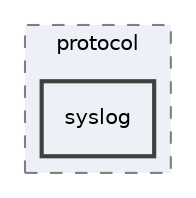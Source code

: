 digraph "/Users/jlu/zeek/src/analyzer/protocol/syslog"
{
 // LATEX_PDF_SIZE
  edge [fontname="Helvetica",fontsize="10",labelfontname="Helvetica",labelfontsize="10"];
  node [fontname="Helvetica",fontsize="10",shape=record];
  compound=true
  subgraph clusterdir_5b88579d87e8de5dcee2ef4958d0594c {
    graph [ bgcolor="#edf0f7", pencolor="grey50", style="filled,dashed,", label="protocol", fontname="Helvetica", fontsize="10", URL="dir_5b88579d87e8de5dcee2ef4958d0594c.html"]
  dir_7fa162db4d032ced2a341347d4e3def0 [shape=box, label="syslog", style="filled,bold,", fillcolor="#edf0f7", color="grey25", URL="dir_7fa162db4d032ced2a341347d4e3def0.html"];
  }
}
